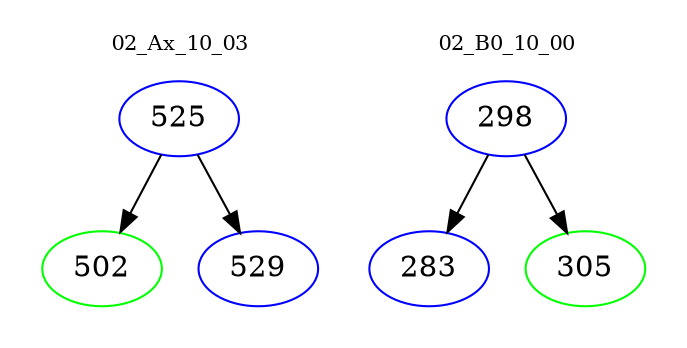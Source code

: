 digraph{
subgraph cluster_0 {
color = white
label = "02_Ax_10_03";
fontsize=10;
T0_525 [label="525", color="blue"]
T0_525 -> T0_502 [color="black"]
T0_502 [label="502", color="green"]
T0_525 -> T0_529 [color="black"]
T0_529 [label="529", color="blue"]
}
subgraph cluster_1 {
color = white
label = "02_B0_10_00";
fontsize=10;
T1_298 [label="298", color="blue"]
T1_298 -> T1_283 [color="black"]
T1_283 [label="283", color="blue"]
T1_298 -> T1_305 [color="black"]
T1_305 [label="305", color="green"]
}
}
